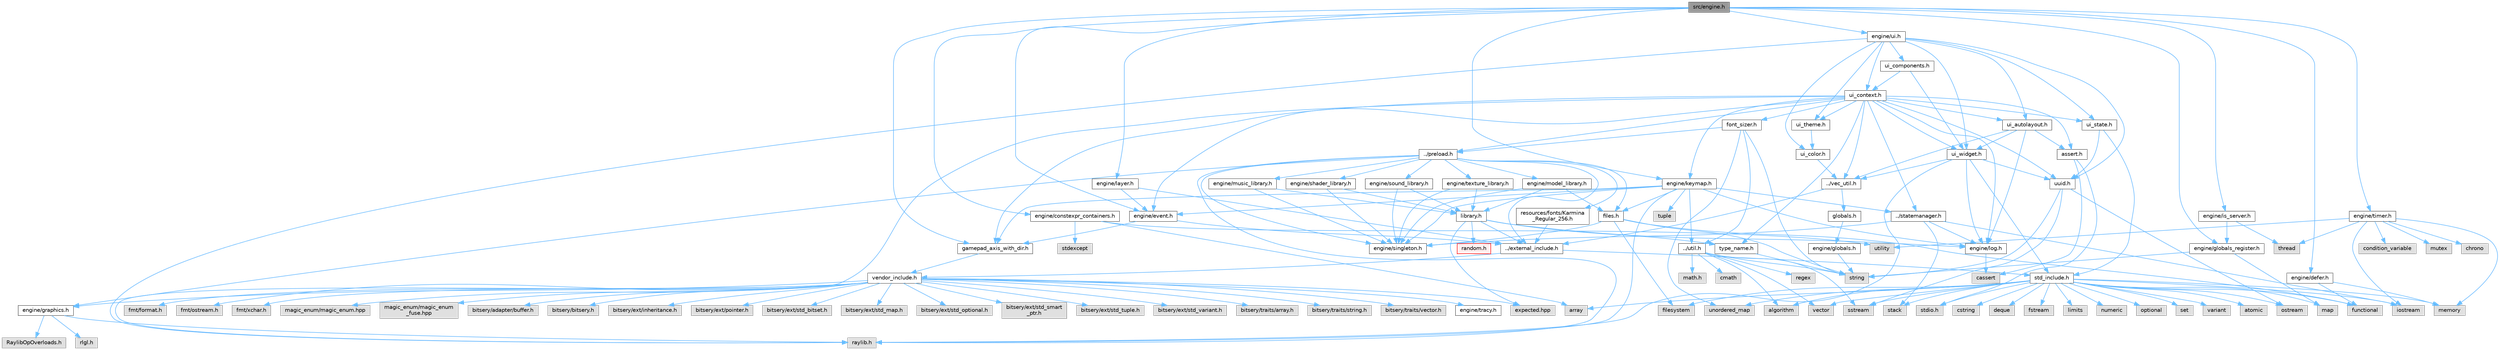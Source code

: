 digraph "src/engine.h"
{
 // LATEX_PDF_SIZE
  bgcolor="transparent";
  edge [fontname=Helvetica,fontsize=10,labelfontname=Helvetica,labelfontsize=10];
  node [fontname=Helvetica,fontsize=10,shape=box,height=0.2,width=0.4];
  Node1 [label="src/engine.h",height=0.2,width=0.4,color="gray40", fillcolor="grey60", style="filled", fontcolor="black",tooltip=" "];
  Node1 -> Node2 [color="steelblue1",style="solid"];
  Node2 [label="engine/constexpr_containers.h",height=0.2,width=0.4,color="grey40", fillcolor="white", style="filled",URL="$d3/dc4/constexpr__containers_8h.html",tooltip=" "];
  Node2 -> Node3 [color="steelblue1",style="solid"];
  Node3 [label="array",height=0.2,width=0.4,color="grey60", fillcolor="#E0E0E0", style="filled",tooltip=" "];
  Node2 -> Node4 [color="steelblue1",style="solid"];
  Node4 [label="stdexcept",height=0.2,width=0.4,color="grey60", fillcolor="#E0E0E0", style="filled",tooltip=" "];
  Node2 -> Node5 [color="steelblue1",style="solid"];
  Node5 [label="utility",height=0.2,width=0.4,color="grey60", fillcolor="#E0E0E0", style="filled",tooltip=" "];
  Node1 -> Node6 [color="steelblue1",style="solid"];
  Node6 [label="engine/defer.h",height=0.2,width=0.4,color="grey40", fillcolor="white", style="filled",URL="$db/df4/defer_8h.html",tooltip=" "];
  Node6 -> Node7 [color="steelblue1",style="solid"];
  Node7 [label="functional",height=0.2,width=0.4,color="grey60", fillcolor="#E0E0E0", style="filled",tooltip=" "];
  Node6 -> Node8 [color="steelblue1",style="solid"];
  Node8 [label="memory",height=0.2,width=0.4,color="grey60", fillcolor="#E0E0E0", style="filled",tooltip=" "];
  Node1 -> Node9 [color="steelblue1",style="solid"];
  Node9 [label="engine/event.h",height=0.2,width=0.4,color="grey40", fillcolor="white", style="filled",URL="$dd/d20/event_8h.html",tooltip=" "];
  Node9 -> Node10 [color="steelblue1",style="solid"];
  Node10 [label="../external_include.h",height=0.2,width=0.4,color="grey40", fillcolor="white", style="filled",URL="$d7/daf/external__include_8h.html",tooltip=" "];
  Node10 -> Node11 [color="steelblue1",style="solid"];
  Node11 [label="std_include.h",height=0.2,width=0.4,color="grey40", fillcolor="white", style="filled",URL="$d4/dae/std__include_8h.html",tooltip=" "];
  Node11 -> Node12 [color="steelblue1",style="solid"];
  Node12 [label="stdio.h",height=0.2,width=0.4,color="grey60", fillcolor="#E0E0E0", style="filled",tooltip=" "];
  Node11 -> Node13 [color="steelblue1",style="solid"];
  Node13 [label="algorithm",height=0.2,width=0.4,color="grey60", fillcolor="#E0E0E0", style="filled",tooltip=" "];
  Node11 -> Node3 [color="steelblue1",style="solid"];
  Node11 -> Node14 [color="steelblue1",style="solid"];
  Node14 [label="atomic",height=0.2,width=0.4,color="grey60", fillcolor="#E0E0E0", style="filled",tooltip=" "];
  Node11 -> Node15 [color="steelblue1",style="solid"];
  Node15 [label="cstring",height=0.2,width=0.4,color="grey60", fillcolor="#E0E0E0", style="filled",tooltip=" "];
  Node11 -> Node16 [color="steelblue1",style="solid"];
  Node16 [label="deque",height=0.2,width=0.4,color="grey60", fillcolor="#E0E0E0", style="filled",tooltip=" "];
  Node11 -> Node17 [color="steelblue1",style="solid"];
  Node17 [label="filesystem",height=0.2,width=0.4,color="grey60", fillcolor="#E0E0E0", style="filled",tooltip=" "];
  Node11 -> Node18 [color="steelblue1",style="solid"];
  Node18 [label="fstream",height=0.2,width=0.4,color="grey60", fillcolor="#E0E0E0", style="filled",tooltip=" "];
  Node11 -> Node7 [color="steelblue1",style="solid"];
  Node11 -> Node19 [color="steelblue1",style="solid"];
  Node19 [label="iostream",height=0.2,width=0.4,color="grey60", fillcolor="#E0E0E0", style="filled",tooltip=" "];
  Node11 -> Node20 [color="steelblue1",style="solid"];
  Node20 [label="limits",height=0.2,width=0.4,color="grey60", fillcolor="#E0E0E0", style="filled",tooltip=" "];
  Node11 -> Node21 [color="steelblue1",style="solid"];
  Node21 [label="map",height=0.2,width=0.4,color="grey60", fillcolor="#E0E0E0", style="filled",tooltip=" "];
  Node11 -> Node8 [color="steelblue1",style="solid"];
  Node11 -> Node22 [color="steelblue1",style="solid"];
  Node22 [label="numeric",height=0.2,width=0.4,color="grey60", fillcolor="#E0E0E0", style="filled",tooltip=" "];
  Node11 -> Node23 [color="steelblue1",style="solid"];
  Node23 [label="optional",height=0.2,width=0.4,color="grey60", fillcolor="#E0E0E0", style="filled",tooltip=" "];
  Node11 -> Node24 [color="steelblue1",style="solid"];
  Node24 [label="ostream",height=0.2,width=0.4,color="grey60", fillcolor="#E0E0E0", style="filled",tooltip=" "];
  Node11 -> Node25 [color="steelblue1",style="solid"];
  Node25 [label="set",height=0.2,width=0.4,color="grey60", fillcolor="#E0E0E0", style="filled",tooltip=" "];
  Node11 -> Node26 [color="steelblue1",style="solid"];
  Node26 [label="sstream",height=0.2,width=0.4,color="grey60", fillcolor="#E0E0E0", style="filled",tooltip=" "];
  Node11 -> Node27 [color="steelblue1",style="solid"];
  Node27 [label="stack",height=0.2,width=0.4,color="grey60", fillcolor="#E0E0E0", style="filled",tooltip=" "];
  Node11 -> Node28 [color="steelblue1",style="solid"];
  Node28 [label="unordered_map",height=0.2,width=0.4,color="grey60", fillcolor="#E0E0E0", style="filled",tooltip=" "];
  Node11 -> Node29 [color="steelblue1",style="solid"];
  Node29 [label="variant",height=0.2,width=0.4,color="grey60", fillcolor="#E0E0E0", style="filled",tooltip=" "];
  Node11 -> Node30 [color="steelblue1",style="solid"];
  Node30 [label="vector",height=0.2,width=0.4,color="grey60", fillcolor="#E0E0E0", style="filled",tooltip=" "];
  Node10 -> Node31 [color="steelblue1",style="solid"];
  Node31 [label="vendor_include.h",height=0.2,width=0.4,color="grey40", fillcolor="white", style="filled",URL="$d6/dba/vendor__include_8h.html",tooltip=" "];
  Node31 -> Node32 [color="steelblue1",style="solid"];
  Node32 [label="engine/graphics.h",height=0.2,width=0.4,color="grey40", fillcolor="white", style="filled",URL="$d7/d04/graphics_8h.html",tooltip=" "];
  Node32 -> Node33 [color="steelblue1",style="solid"];
  Node33 [label="raylib.h",height=0.2,width=0.4,color="grey60", fillcolor="#E0E0E0", style="filled",tooltip=" "];
  Node32 -> Node34 [color="steelblue1",style="solid"];
  Node34 [label="rlgl.h",height=0.2,width=0.4,color="grey60", fillcolor="#E0E0E0", style="filled",tooltip=" "];
  Node32 -> Node35 [color="steelblue1",style="solid"];
  Node35 [label="RaylibOpOverloads.h",height=0.2,width=0.4,color="grey60", fillcolor="#E0E0E0", style="filled",tooltip=" "];
  Node31 -> Node36 [color="steelblue1",style="solid"];
  Node36 [label="fmt/format.h",height=0.2,width=0.4,color="grey60", fillcolor="#E0E0E0", style="filled",tooltip=" "];
  Node31 -> Node37 [color="steelblue1",style="solid"];
  Node37 [label="fmt/ostream.h",height=0.2,width=0.4,color="grey60", fillcolor="#E0E0E0", style="filled",tooltip=" "];
  Node31 -> Node38 [color="steelblue1",style="solid"];
  Node38 [label="fmt/xchar.h",height=0.2,width=0.4,color="grey60", fillcolor="#E0E0E0", style="filled",tooltip=" "];
  Node31 -> Node39 [color="steelblue1",style="solid"];
  Node39 [label="expected.hpp",height=0.2,width=0.4,color="grey60", fillcolor="#E0E0E0", style="filled",tooltip=" "];
  Node31 -> Node40 [color="steelblue1",style="solid"];
  Node40 [label="magic_enum/magic_enum.hpp",height=0.2,width=0.4,color="grey60", fillcolor="#E0E0E0", style="filled",tooltip=" "];
  Node31 -> Node41 [color="steelblue1",style="solid"];
  Node41 [label="magic_enum/magic_enum\l_fuse.hpp",height=0.2,width=0.4,color="grey60", fillcolor="#E0E0E0", style="filled",tooltip=" "];
  Node31 -> Node42 [color="steelblue1",style="solid"];
  Node42 [label="bitsery/adapter/buffer.h",height=0.2,width=0.4,color="grey60", fillcolor="#E0E0E0", style="filled",tooltip=" "];
  Node31 -> Node43 [color="steelblue1",style="solid"];
  Node43 [label="bitsery/bitsery.h",height=0.2,width=0.4,color="grey60", fillcolor="#E0E0E0", style="filled",tooltip=" "];
  Node31 -> Node44 [color="steelblue1",style="solid"];
  Node44 [label="bitsery/ext/inheritance.h",height=0.2,width=0.4,color="grey60", fillcolor="#E0E0E0", style="filled",tooltip=" "];
  Node31 -> Node45 [color="steelblue1",style="solid"];
  Node45 [label="bitsery/ext/pointer.h",height=0.2,width=0.4,color="grey60", fillcolor="#E0E0E0", style="filled",tooltip=" "];
  Node31 -> Node46 [color="steelblue1",style="solid"];
  Node46 [label="bitsery/ext/std_bitset.h",height=0.2,width=0.4,color="grey60", fillcolor="#E0E0E0", style="filled",tooltip=" "];
  Node31 -> Node47 [color="steelblue1",style="solid"];
  Node47 [label="bitsery/ext/std_map.h",height=0.2,width=0.4,color="grey60", fillcolor="#E0E0E0", style="filled",tooltip=" "];
  Node31 -> Node48 [color="steelblue1",style="solid"];
  Node48 [label="bitsery/ext/std_optional.h",height=0.2,width=0.4,color="grey60", fillcolor="#E0E0E0", style="filled",tooltip=" "];
  Node31 -> Node49 [color="steelblue1",style="solid"];
  Node49 [label="bitsery/ext/std_smart\l_ptr.h",height=0.2,width=0.4,color="grey60", fillcolor="#E0E0E0", style="filled",tooltip=" "];
  Node31 -> Node50 [color="steelblue1",style="solid"];
  Node50 [label="bitsery/ext/std_tuple.h",height=0.2,width=0.4,color="grey60", fillcolor="#E0E0E0", style="filled",tooltip=" "];
  Node31 -> Node51 [color="steelblue1",style="solid"];
  Node51 [label="bitsery/ext/std_variant.h",height=0.2,width=0.4,color="grey60", fillcolor="#E0E0E0", style="filled",tooltip=" "];
  Node31 -> Node52 [color="steelblue1",style="solid"];
  Node52 [label="bitsery/traits/array.h",height=0.2,width=0.4,color="grey60", fillcolor="#E0E0E0", style="filled",tooltip=" "];
  Node31 -> Node53 [color="steelblue1",style="solid"];
  Node53 [label="bitsery/traits/string.h",height=0.2,width=0.4,color="grey60", fillcolor="#E0E0E0", style="filled",tooltip=" "];
  Node31 -> Node54 [color="steelblue1",style="solid"];
  Node54 [label="bitsery/traits/vector.h",height=0.2,width=0.4,color="grey60", fillcolor="#E0E0E0", style="filled",tooltip=" "];
  Node31 -> Node55 [color="steelblue1",style="solid"];
  Node55 [label="engine/tracy.h",height=0.2,width=0.4,color="grey40", fillcolor="white", style="filled",URL="$d6/d15/tracy_8h.html",tooltip=" "];
  Node9 -> Node56 [color="steelblue1",style="solid"];
  Node56 [label="gamepad_axis_with_dir.h",height=0.2,width=0.4,color="grey40", fillcolor="white", style="filled",URL="$db/d29/gamepad__axis__with__dir_8h.html",tooltip=" "];
  Node56 -> Node31 [color="steelblue1",style="solid"];
  Node1 -> Node56 [color="steelblue1",style="solid"];
  Node1 -> Node57 [color="steelblue1",style="solid"];
  Node57 [label="engine/globals_register.h",height=0.2,width=0.4,color="grey40", fillcolor="white", style="filled",URL="$db/da1/globals__register_8h.html",tooltip=" "];
  Node57 -> Node21 [color="steelblue1",style="solid"];
  Node57 -> Node58 [color="steelblue1",style="solid"];
  Node58 [label="string",height=0.2,width=0.4,color="grey60", fillcolor="#E0E0E0", style="filled",tooltip=" "];
  Node1 -> Node59 [color="steelblue1",style="solid"];
  Node59 [label="engine/is_server.h",height=0.2,width=0.4,color="grey40", fillcolor="white", style="filled",URL="$d6/db9/is__server_8h.html",tooltip=" "];
  Node59 -> Node60 [color="steelblue1",style="solid"];
  Node60 [label="thread",height=0.2,width=0.4,color="grey60", fillcolor="#E0E0E0", style="filled",tooltip=" "];
  Node59 -> Node57 [color="steelblue1",style="solid"];
  Node1 -> Node61 [color="steelblue1",style="solid"];
  Node61 [label="engine/keymap.h",height=0.2,width=0.4,color="grey40", fillcolor="white", style="filled",URL="$da/d9a/keymap_8h.html",tooltip=" "];
  Node61 -> Node62 [color="steelblue1",style="solid"];
  Node62 [label="tuple",height=0.2,width=0.4,color="grey60", fillcolor="#E0E0E0", style="filled",tooltip=" "];
  Node61 -> Node33 [color="steelblue1",style="solid"];
  Node61 -> Node63 [color="steelblue1",style="solid"];
  Node63 [label="../statemanager.h",height=0.2,width=0.4,color="grey40", fillcolor="white", style="filled",URL="$d2/d5f/statemanager_8h.html",tooltip=" "];
  Node63 -> Node19 [color="steelblue1",style="solid"];
  Node63 -> Node27 [color="steelblue1",style="solid"];
  Node63 -> Node64 [color="steelblue1",style="solid"];
  Node64 [label="engine/log.h",height=0.2,width=0.4,color="grey40", fillcolor="white", style="filled",URL="$d7/d7f/log_8h.html",tooltip=" "];
  Node64 -> Node65 [color="steelblue1",style="solid"];
  Node65 [label="cassert",height=0.2,width=0.4,color="grey60", fillcolor="#E0E0E0", style="filled",tooltip=" "];
  Node63 -> Node66 [color="steelblue1",style="solid"];
  Node66 [label="engine/singleton.h",height=0.2,width=0.4,color="grey40", fillcolor="white", style="filled",URL="$d4/d0b/singleton_8h.html",tooltip=" "];
  Node61 -> Node67 [color="steelblue1",style="solid"];
  Node67 [label="../util.h",height=0.2,width=0.4,color="grey40", fillcolor="white", style="filled",URL="$d8/d3c/util_8h.html",tooltip=" "];
  Node67 -> Node68 [color="steelblue1",style="solid"];
  Node68 [label="math.h",height=0.2,width=0.4,color="grey60", fillcolor="#E0E0E0", style="filled",tooltip=" "];
  Node67 -> Node13 [color="steelblue1",style="solid"];
  Node67 -> Node69 [color="steelblue1",style="solid"];
  Node69 [label="cmath",height=0.2,width=0.4,color="grey60", fillcolor="#E0E0E0", style="filled",tooltip=" "];
  Node67 -> Node70 [color="steelblue1",style="solid"];
  Node70 [label="regex",height=0.2,width=0.4,color="grey60", fillcolor="#E0E0E0", style="filled",tooltip=" "];
  Node67 -> Node26 [color="steelblue1",style="solid"];
  Node67 -> Node58 [color="steelblue1",style="solid"];
  Node67 -> Node30 [color="steelblue1",style="solid"];
  Node61 -> Node71 [color="steelblue1",style="solid"];
  Node71 [label="files.h",height=0.2,width=0.4,color="grey40", fillcolor="white", style="filled",URL="$dd/d20/files_8h.html",tooltip=" "];
  Node71 -> Node17 [color="steelblue1",style="solid"];
  Node71 -> Node7 [color="steelblue1",style="solid"];
  Node71 -> Node58 [color="steelblue1",style="solid"];
  Node71 -> Node66 [color="steelblue1",style="solid"];
  Node61 -> Node9 [color="steelblue1",style="solid"];
  Node61 -> Node56 [color="steelblue1",style="solid"];
  Node61 -> Node64 [color="steelblue1",style="solid"];
  Node61 -> Node66 [color="steelblue1",style="solid"];
  Node1 -> Node72 [color="steelblue1",style="solid"];
  Node72 [label="engine/layer.h",height=0.2,width=0.4,color="grey40", fillcolor="white", style="filled",URL="$d3/d3b/layer_8h.html",tooltip=" "];
  Node72 -> Node10 [color="steelblue1",style="solid"];
  Node72 -> Node9 [color="steelblue1",style="solid"];
  Node1 -> Node73 [color="steelblue1",style="solid"];
  Node73 [label="engine/timer.h",height=0.2,width=0.4,color="grey40", fillcolor="white", style="filled",URL="$d5/dd0/timer_8h.html",tooltip=" "];
  Node73 -> Node74 [color="steelblue1",style="solid"];
  Node74 [label="chrono",height=0.2,width=0.4,color="grey60", fillcolor="#E0E0E0", style="filled",tooltip=" "];
  Node73 -> Node75 [color="steelblue1",style="solid"];
  Node75 [label="condition_variable",height=0.2,width=0.4,color="grey60", fillcolor="#E0E0E0", style="filled",tooltip=" "];
  Node73 -> Node19 [color="steelblue1",style="solid"];
  Node73 -> Node8 [color="steelblue1",style="solid"];
  Node73 -> Node76 [color="steelblue1",style="solid"];
  Node76 [label="mutex",height=0.2,width=0.4,color="grey60", fillcolor="#E0E0E0", style="filled",tooltip=" "];
  Node73 -> Node60 [color="steelblue1",style="solid"];
  Node73 -> Node5 [color="steelblue1",style="solid"];
  Node1 -> Node77 [color="steelblue1",style="solid"];
  Node77 [label="engine/ui.h",height=0.2,width=0.4,color="grey40", fillcolor="white", style="filled",URL="$d9/d3b/ui_8h.html",tooltip=" "];
  Node77 -> Node33 [color="steelblue1",style="solid"];
  Node77 -> Node78 [color="steelblue1",style="solid"];
  Node78 [label="ui_autolayout.h",height=0.2,width=0.4,color="grey40", fillcolor="white", style="filled",URL="$d8/dcd/ui__autolayout_8h.html",tooltip=" "];
  Node78 -> Node79 [color="steelblue1",style="solid"];
  Node79 [label="../vec_util.h",height=0.2,width=0.4,color="grey40", fillcolor="white", style="filled",URL="$d0/d3f/vec__util_8h.html",tooltip=" "];
  Node79 -> Node10 [color="steelblue1",style="solid"];
  Node79 -> Node80 [color="steelblue1",style="solid"];
  Node80 [label="globals.h",height=0.2,width=0.4,color="grey40", fillcolor="white", style="filled",URL="$d5/d87/globals_8h.html",tooltip=" "];
  Node80 -> Node81 [color="steelblue1",style="solid"];
  Node81 [label="engine/globals.h",height=0.2,width=0.4,color="grey40", fillcolor="white", style="filled",URL="$d4/df4/engine_2globals_8h.html",tooltip=" "];
  Node81 -> Node58 [color="steelblue1",style="solid"];
  Node78 -> Node82 [color="steelblue1",style="solid"];
  Node82 [label="assert.h",height=0.2,width=0.4,color="grey40", fillcolor="white", style="filled",URL="$dc/da7/assert_8h.html",tooltip=" "];
  Node82 -> Node12 [color="steelblue1",style="solid"];
  Node82 -> Node65 [color="steelblue1",style="solid"];
  Node78 -> Node64 [color="steelblue1",style="solid"];
  Node78 -> Node83 [color="steelblue1",style="solid"];
  Node83 [label="ui_widget.h",height=0.2,width=0.4,color="grey40", fillcolor="white", style="filled",URL="$de/d06/ui__widget_8h.html",tooltip=" "];
  Node83 -> Node11 [color="steelblue1",style="solid"];
  Node83 -> Node79 [color="steelblue1",style="solid"];
  Node83 -> Node64 [color="steelblue1",style="solid"];
  Node83 -> Node33 [color="steelblue1",style="solid"];
  Node83 -> Node84 [color="steelblue1",style="solid"];
  Node84 [label="uuid.h",height=0.2,width=0.4,color="grey40", fillcolor="white", style="filled",URL="$dd/d1d/uuid_8h.html",tooltip=" "];
  Node84 -> Node24 [color="steelblue1",style="solid"];
  Node84 -> Node26 [color="steelblue1",style="solid"];
  Node84 -> Node58 [color="steelblue1",style="solid"];
  Node77 -> Node85 [color="steelblue1",style="solid"];
  Node85 [label="ui_color.h",height=0.2,width=0.4,color="grey40", fillcolor="white", style="filled",URL="$db/d82/ui__color_8h.html",tooltip=" "];
  Node85 -> Node79 [color="steelblue1",style="solid"];
  Node77 -> Node86 [color="steelblue1",style="solid"];
  Node86 [label="ui_components.h",height=0.2,width=0.4,color="grey40", fillcolor="white", style="filled",URL="$d5/dd8/ui__components_8h.html",tooltip=" "];
  Node86 -> Node87 [color="steelblue1",style="solid"];
  Node87 [label="ui_context.h",height=0.2,width=0.4,color="grey40", fillcolor="white", style="filled",URL="$d7/d92/ui__context_8h.html",tooltip=" "];
  Node87 -> Node88 [color="steelblue1",style="solid"];
  Node88 [label="../preload.h",height=0.2,width=0.4,color="grey40", fillcolor="white", style="filled",URL="$d5/d34/preload_8h.html",tooltip=" "];
  Node88 -> Node10 [color="steelblue1",style="solid"];
  Node88 -> Node32 [color="steelblue1",style="solid"];
  Node88 -> Node66 [color="steelblue1",style="solid"];
  Node88 -> Node33 [color="steelblue1",style="solid"];
  Node88 -> Node71 [color="steelblue1",style="solid"];
  Node88 -> Node89 [color="steelblue1",style="solid"];
  Node89 [label="engine/model_library.h",height=0.2,width=0.4,color="grey40", fillcolor="white", style="filled",URL="$d0/dd0/model__library_8h.html",tooltip=" "];
  Node89 -> Node71 [color="steelblue1",style="solid"];
  Node89 -> Node90 [color="steelblue1",style="solid"];
  Node90 [label="library.h",height=0.2,width=0.4,color="grey40", fillcolor="white", style="filled",URL="$dd/d08/library_8h.html",tooltip=" "];
  Node90 -> Node10 [color="steelblue1",style="solid"];
  Node90 -> Node39 [color="steelblue1",style="solid"];
  Node90 -> Node64 [color="steelblue1",style="solid"];
  Node90 -> Node91 [color="steelblue1",style="solid"];
  Node91 [label="random.h",height=0.2,width=0.4,color="red", fillcolor="#FFF0F0", style="filled",URL="$d1/d79/random_8h.html",tooltip=" "];
  Node90 -> Node93 [color="steelblue1",style="solid"];
  Node93 [label="type_name.h",height=0.2,width=0.4,color="grey40", fillcolor="white", style="filled",URL="$d3/d31/type__name_8h.html",tooltip=" "];
  Node93 -> Node58 [color="steelblue1",style="solid"];
  Node89 -> Node66 [color="steelblue1",style="solid"];
  Node88 -> Node94 [color="steelblue1",style="solid"];
  Node94 [label="engine/music_library.h",height=0.2,width=0.4,color="grey40", fillcolor="white", style="filled",URL="$dc/d33/music__library_8h.html",tooltip=" "];
  Node94 -> Node90 [color="steelblue1",style="solid"];
  Node94 -> Node66 [color="steelblue1",style="solid"];
  Node88 -> Node95 [color="steelblue1",style="solid"];
  Node95 [label="engine/shader_library.h",height=0.2,width=0.4,color="grey40", fillcolor="white", style="filled",URL="$d1/d27/shader__library_8h.html",tooltip=" "];
  Node95 -> Node90 [color="steelblue1",style="solid"];
  Node95 -> Node66 [color="steelblue1",style="solid"];
  Node88 -> Node96 [color="steelblue1",style="solid"];
  Node96 [label="engine/sound_library.h",height=0.2,width=0.4,color="grey40", fillcolor="white", style="filled",URL="$d5/d04/sound__library_8h.html",tooltip=" "];
  Node96 -> Node90 [color="steelblue1",style="solid"];
  Node96 -> Node66 [color="steelblue1",style="solid"];
  Node88 -> Node97 [color="steelblue1",style="solid"];
  Node97 [label="engine/texture_library.h",height=0.2,width=0.4,color="grey40", fillcolor="white", style="filled",URL="$d5/d33/texture__library_8h.html",tooltip=" "];
  Node97 -> Node90 [color="steelblue1",style="solid"];
  Node97 -> Node66 [color="steelblue1",style="solid"];
  Node88 -> Node98 [color="steelblue1",style="solid"];
  Node98 [label="resources/fonts/Karmina\l_Regular_256.h",height=0.2,width=0.4,color="grey40", fillcolor="white", style="filled",URL="$d2/de0/_karmina___regular__256_8h.html",tooltip=" "];
  Node98 -> Node10 [color="steelblue1",style="solid"];
  Node87 -> Node63 [color="steelblue1",style="solid"];
  Node87 -> Node79 [color="steelblue1",style="solid"];
  Node87 -> Node82 [color="steelblue1",style="solid"];
  Node87 -> Node9 [color="steelblue1",style="solid"];
  Node87 -> Node56 [color="steelblue1",style="solid"];
  Node87 -> Node61 [color="steelblue1",style="solid"];
  Node87 -> Node64 [color="steelblue1",style="solid"];
  Node87 -> Node33 [color="steelblue1",style="solid"];
  Node87 -> Node93 [color="steelblue1",style="solid"];
  Node87 -> Node99 [color="steelblue1",style="solid"];
  Node99 [label="font_sizer.h",height=0.2,width=0.4,color="grey40", fillcolor="white", style="filled",URL="$da/dfa/font__sizer_8h.html",tooltip=" "];
  Node99 -> Node58 [color="steelblue1",style="solid"];
  Node99 -> Node28 [color="steelblue1",style="solid"];
  Node99 -> Node88 [color="steelblue1",style="solid"];
  Node99 -> Node67 [color="steelblue1",style="solid"];
  Node87 -> Node78 [color="steelblue1",style="solid"];
  Node87 -> Node100 [color="steelblue1",style="solid"];
  Node100 [label="ui_state.h",height=0.2,width=0.4,color="grey40", fillcolor="white", style="filled",URL="$d9/da7/ui__state_8h.html",tooltip=" "];
  Node100 -> Node11 [color="steelblue1",style="solid"];
  Node100 -> Node84 [color="steelblue1",style="solid"];
  Node87 -> Node101 [color="steelblue1",style="solid"];
  Node101 [label="ui_theme.h",height=0.2,width=0.4,color="grey40", fillcolor="white", style="filled",URL="$d2/da8/ui__theme_8h.html",tooltip=" "];
  Node101 -> Node85 [color="steelblue1",style="solid"];
  Node87 -> Node83 [color="steelblue1",style="solid"];
  Node87 -> Node84 [color="steelblue1",style="solid"];
  Node86 -> Node83 [color="steelblue1",style="solid"];
  Node77 -> Node87 [color="steelblue1",style="solid"];
  Node77 -> Node100 [color="steelblue1",style="solid"];
  Node77 -> Node101 [color="steelblue1",style="solid"];
  Node77 -> Node83 [color="steelblue1",style="solid"];
  Node77 -> Node84 [color="steelblue1",style="solid"];
}
